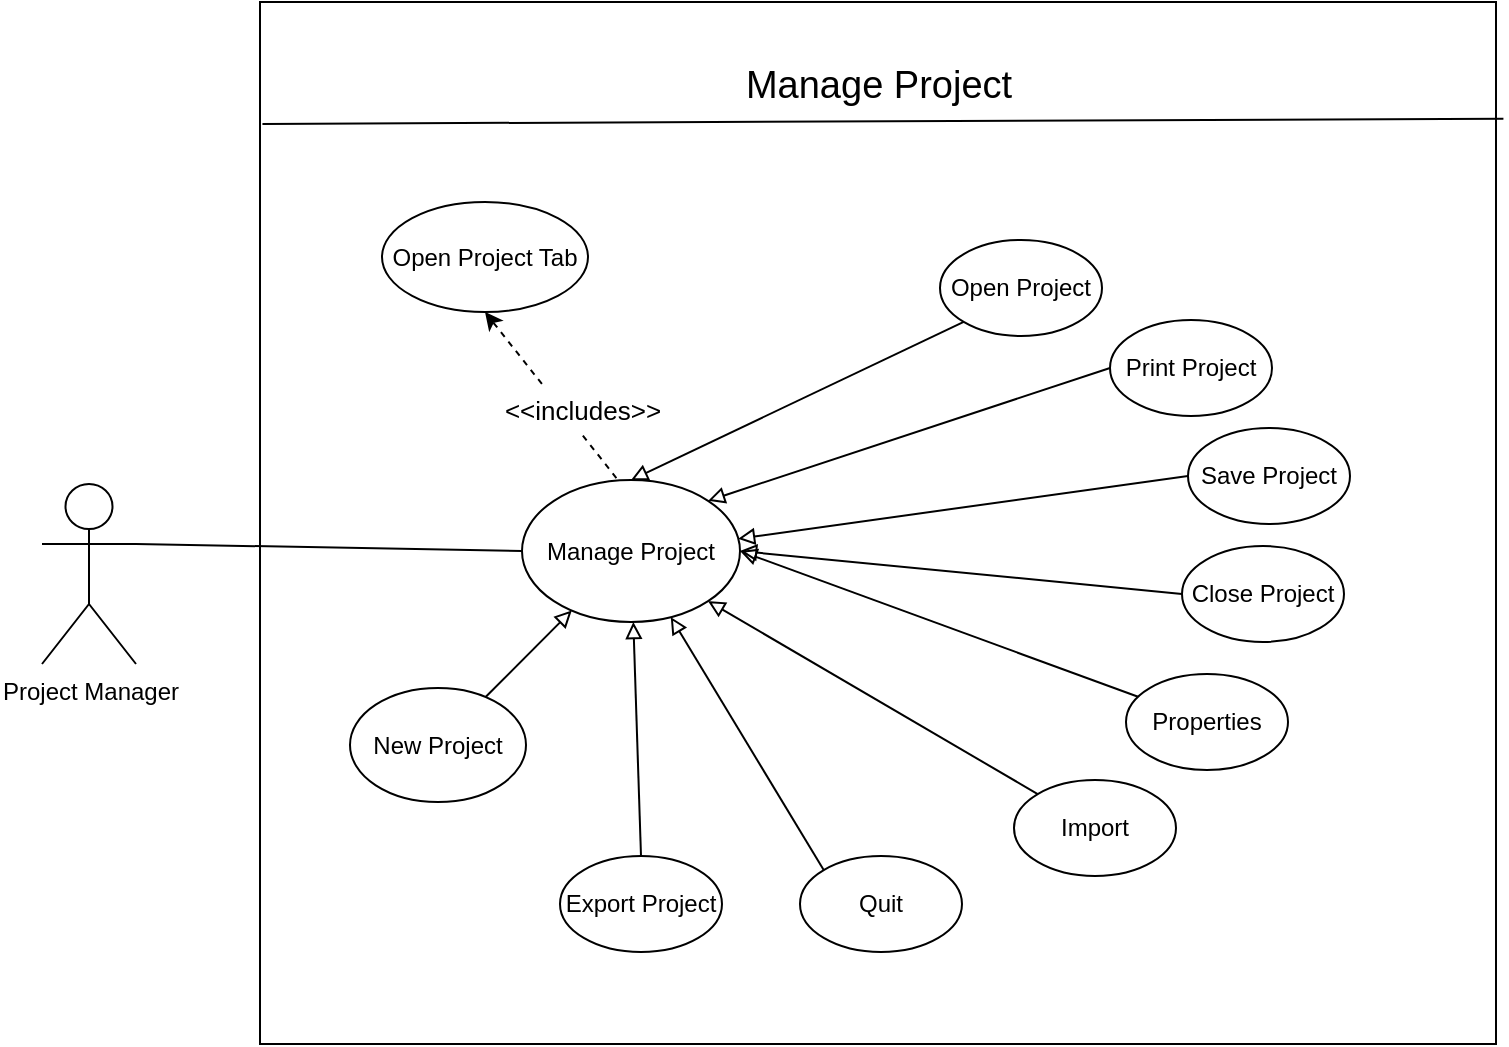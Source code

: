 <mxfile version="20.3.0" type="device"><diagram id="WQE2gf5PUEHmvJgBYvMa" name="Página-1"><mxGraphModel dx="1054" dy="664" grid="0" gridSize="10" guides="1" tooltips="1" connect="1" arrows="1" fold="1" page="1" pageScale="1" pageWidth="827" pageHeight="1169" math="0" shadow="0"><root><mxCell id="0"/><mxCell id="1" parent="0"/><mxCell id="ZijOGDXZmmeB0-icfJv_-1" value="" style="rounded=0;whiteSpace=wrap;html=1;fillColor=none;" parent="1" vertex="1"><mxGeometry x="169" y="124" width="618" height="521" as="geometry"/></mxCell><mxCell id="ZijOGDXZmmeB0-icfJv_-2" value="Project Manager" style="shape=umlActor;verticalLabelPosition=bottom;verticalAlign=top;html=1;outlineConnect=0;fillColor=none;" parent="1" vertex="1"><mxGeometry x="60" y="365" width="47" height="90" as="geometry"/></mxCell><mxCell id="ZijOGDXZmmeB0-icfJv_-3" value="New Project" style="ellipse;whiteSpace=wrap;html=1;fillColor=none;" parent="1" vertex="1"><mxGeometry x="214" y="467" width="88" height="57" as="geometry"/></mxCell><mxCell id="ZijOGDXZmmeB0-icfJv_-4" value="Open Project" style="ellipse;whiteSpace=wrap;html=1;fillColor=none;" parent="1" vertex="1"><mxGeometry x="509" y="243" width="81" height="48" as="geometry"/></mxCell><mxCell id="ZijOGDXZmmeB0-icfJv_-5" value="Save Project&lt;span style=&quot;color: rgba(0, 0, 0, 0); font-family: monospace; font-size: 0px; text-align: start;&quot;&gt;%3CmxGraphModel%3E%3Croot%3E%3CmxCell%20id%3D%220%22%2F%3E%3CmxCell%20id%3D%221%22%20parent%3D%220%22%2F%3E%3CmxCell%20id%3D%222%22%20value%3D%22Open%20Project%22%20style%3D%22ellipse%3BwhiteSpace%3Dwrap%3Bhtml%3D1%3BfillColor%3Dnone%3B%22%20vertex%3D%221%22%20parent%3D%221%22%3E%3CmxGeometry%20x%3D%22328%22%20y%3D%22324%22%20width%3D%2281%22%20height%3D%2248%22%20as%3D%22geometry%22%2F%3E%3C%2FmxCell%3E%3C%2Froot%3E%3C%2FmxGraphModel%3E&lt;/span&gt;" style="ellipse;whiteSpace=wrap;html=1;fillColor=none;" parent="1" vertex="1"><mxGeometry x="633" y="337" width="81" height="48" as="geometry"/></mxCell><mxCell id="ZijOGDXZmmeB0-icfJv_-6" value="Quit" style="ellipse;whiteSpace=wrap;html=1;fillColor=none;" parent="1" vertex="1"><mxGeometry x="439" y="551" width="81" height="48" as="geometry"/></mxCell><mxCell id="ZijOGDXZmmeB0-icfJv_-7" value="Close Project" style="ellipse;whiteSpace=wrap;html=1;fillColor=none;" parent="1" vertex="1"><mxGeometry x="630" y="396" width="81" height="48" as="geometry"/></mxCell><mxCell id="ZijOGDXZmmeB0-icfJv_-9" value="Import" style="ellipse;whiteSpace=wrap;html=1;fillColor=none;" parent="1" vertex="1"><mxGeometry x="546" y="513" width="81" height="48" as="geometry"/></mxCell><mxCell id="ZijOGDXZmmeB0-icfJv_-10" value="Print Project" style="ellipse;whiteSpace=wrap;html=1;fillColor=none;" parent="1" vertex="1"><mxGeometry x="594" y="283" width="81" height="48" as="geometry"/></mxCell><mxCell id="ZijOGDXZmmeB0-icfJv_-11" value="Properties" style="ellipse;whiteSpace=wrap;html=1;fillColor=none;" parent="1" vertex="1"><mxGeometry x="602" y="460" width="81" height="48" as="geometry"/></mxCell><mxCell id="ZijOGDXZmmeB0-icfJv_-16" value="Export Project" style="ellipse;whiteSpace=wrap;html=1;fillColor=none;" parent="1" vertex="1"><mxGeometry x="319" y="551" width="81" height="48" as="geometry"/></mxCell><mxCell id="2d7oUgL0h0ORFccCKp3b-76" value="" style="endArrow=none;html=1;rounded=0;fontSize=19;exitX=1.006;exitY=0.112;exitDx=0;exitDy=0;exitPerimeter=0;entryX=0.002;entryY=0.117;entryDx=0;entryDy=0;entryPerimeter=0;" parent="1" source="ZijOGDXZmmeB0-icfJv_-1" target="ZijOGDXZmmeB0-icfJv_-1" edge="1"><mxGeometry width="50" height="50" relative="1" as="geometry"><mxPoint x="-160.76" y="291.9" as="sourcePoint"/><mxPoint x="146" y="198" as="targetPoint"/></mxGeometry></mxCell><mxCell id="2d7oUgL0h0ORFccCKp3b-77" value="&lt;span style=&quot;font-size: 19px;&quot;&gt;Manage Project&lt;/span&gt;" style="text;html=1;align=center;verticalAlign=middle;resizable=0;points=[];autosize=1;strokeColor=none;fillColor=none;" parent="1" vertex="1"><mxGeometry x="402.5" y="148" width="151" height="35" as="geometry"/></mxCell><mxCell id="2d7oUgL0h0ORFccCKp3b-87" value="" style="endArrow=none;html=1;rounded=0;fontSize=19;entryX=0;entryY=0.5;entryDx=0;entryDy=0;exitX=1;exitY=0.333;exitDx=0;exitDy=0;exitPerimeter=0;" parent="1" source="ZijOGDXZmmeB0-icfJv_-2" target="VzplByb8lwF_3E_1sKl0-1" edge="1"><mxGeometry width="50" height="50" relative="1" as="geometry"><mxPoint x="187" y="475" as="sourcePoint"/><mxPoint x="289.701" y="332.531" as="targetPoint"/></mxGeometry></mxCell><mxCell id="VzplByb8lwF_3E_1sKl0-1" value="Manage Project" style="ellipse;whiteSpace=wrap;html=1;fillColor=none;" parent="1" vertex="1"><mxGeometry x="300" y="363" width="109" height="71" as="geometry"/></mxCell><mxCell id="VzplByb8lwF_3E_1sKl0-2" value="Open Project Tab" style="ellipse;whiteSpace=wrap;html=1;fillColor=none;" parent="1" vertex="1"><mxGeometry x="230" y="224" width="103" height="55" as="geometry"/></mxCell><mxCell id="VzplByb8lwF_3E_1sKl0-4" value="" style="endArrow=classic;html=1;rounded=0;fontSize=19;entryX=0.5;entryY=1;entryDx=0;entryDy=0;exitX=0.433;exitY=-0.014;exitDx=0;exitDy=0;dashed=1;exitPerimeter=0;" parent="1" source="VzplByb8lwF_3E_1sKl0-1" target="VzplByb8lwF_3E_1sKl0-2" edge="1"><mxGeometry width="50" height="50" relative="1" as="geometry"><mxPoint x="276" y="259" as="sourcePoint"/><mxPoint x="74.5" y="294" as="targetPoint"/></mxGeometry></mxCell><mxCell id="VzplByb8lwF_3E_1sKl0-5" value="&lt;font style=&quot;font-size: 13px;&quot;&gt;&amp;lt;&amp;lt;includes&amp;gt;&amp;gt;&lt;/font&gt;" style="edgeLabel;html=1;align=center;verticalAlign=middle;resizable=0;points=[];fontSize=19;" parent="VzplByb8lwF_3E_1sKl0-4" vertex="1" connectable="0"><mxGeometry x="-0.469" relative="1" as="geometry"><mxPoint y="-13" as="offset"/></mxGeometry></mxCell><mxCell id="VzplByb8lwF_3E_1sKl0-6" value="" style="endArrow=block;html=1;rounded=0;exitX=0.5;exitY=0;exitDx=0;exitDy=0;endFill=0;" parent="1" source="ZijOGDXZmmeB0-icfJv_-16" target="VzplByb8lwF_3E_1sKl0-1" edge="1"><mxGeometry width="50" height="50" relative="1" as="geometry"><mxPoint x="422" y="328" as="sourcePoint"/><mxPoint x="472" y="278" as="targetPoint"/></mxGeometry></mxCell><mxCell id="VzplByb8lwF_3E_1sKl0-7" value="" style="endArrow=block;html=1;rounded=0;endFill=0;" parent="1" source="ZijOGDXZmmeB0-icfJv_-3" target="VzplByb8lwF_3E_1sKl0-1" edge="1"><mxGeometry width="50" height="50" relative="1" as="geometry"><mxPoint x="369.5" y="561" as="sourcePoint"/><mxPoint x="365.667" y="443.992" as="targetPoint"/></mxGeometry></mxCell><mxCell id="VzplByb8lwF_3E_1sKl0-8" value="" style="endArrow=block;html=1;rounded=0;exitX=0;exitY=0;exitDx=0;exitDy=0;endFill=0;" parent="1" source="ZijOGDXZmmeB0-icfJv_-6" target="VzplByb8lwF_3E_1sKl0-1" edge="1"><mxGeometry width="50" height="50" relative="1" as="geometry"><mxPoint x="379.5" y="571" as="sourcePoint"/><mxPoint x="375.667" y="453.992" as="targetPoint"/></mxGeometry></mxCell><mxCell id="VzplByb8lwF_3E_1sKl0-9" value="" style="endArrow=block;html=1;rounded=0;exitX=0;exitY=0;exitDx=0;exitDy=0;endFill=0;entryX=1;entryY=1;entryDx=0;entryDy=0;" parent="1" source="ZijOGDXZmmeB0-icfJv_-9" target="VzplByb8lwF_3E_1sKl0-1" edge="1"><mxGeometry width="50" height="50" relative="1" as="geometry"><mxPoint x="389.5" y="581" as="sourcePoint"/><mxPoint x="385.667" y="463.992" as="targetPoint"/></mxGeometry></mxCell><mxCell id="VzplByb8lwF_3E_1sKl0-10" value="" style="endArrow=block;html=1;rounded=0;endFill=0;entryX=1;entryY=0.5;entryDx=0;entryDy=0;" parent="1" source="ZijOGDXZmmeB0-icfJv_-11" target="VzplByb8lwF_3E_1sKl0-1" edge="1"><mxGeometry width="50" height="50" relative="1" as="geometry"><mxPoint x="399.5" y="591" as="sourcePoint"/><mxPoint x="395.667" y="473.992" as="targetPoint"/></mxGeometry></mxCell><mxCell id="VzplByb8lwF_3E_1sKl0-11" value="" style="endArrow=block;html=1;rounded=0;exitX=0;exitY=0.5;exitDx=0;exitDy=0;endFill=0;entryX=1;entryY=0.5;entryDx=0;entryDy=0;" parent="1" source="ZijOGDXZmmeB0-icfJv_-7" target="VzplByb8lwF_3E_1sKl0-1" edge="1"><mxGeometry width="50" height="50" relative="1" as="geometry"><mxPoint x="409.5" y="601" as="sourcePoint"/><mxPoint x="405.667" y="483.992" as="targetPoint"/></mxGeometry></mxCell><mxCell id="VzplByb8lwF_3E_1sKl0-12" value="" style="endArrow=block;html=1;rounded=0;exitX=0;exitY=1;exitDx=0;exitDy=0;endFill=0;entryX=0.5;entryY=0;entryDx=0;entryDy=0;" parent="1" source="ZijOGDXZmmeB0-icfJv_-4" target="VzplByb8lwF_3E_1sKl0-1" edge="1"><mxGeometry width="50" height="50" relative="1" as="geometry"><mxPoint x="419.5" y="611" as="sourcePoint"/><mxPoint x="415.667" y="493.992" as="targetPoint"/></mxGeometry></mxCell><mxCell id="VzplByb8lwF_3E_1sKl0-13" value="" style="endArrow=block;html=1;rounded=0;exitX=0;exitY=0.5;exitDx=0;exitDy=0;endFill=0;entryX=1;entryY=0;entryDx=0;entryDy=0;" parent="1" source="ZijOGDXZmmeB0-icfJv_-10" target="VzplByb8lwF_3E_1sKl0-1" edge="1"><mxGeometry width="50" height="50" relative="1" as="geometry"><mxPoint x="429.5" y="621" as="sourcePoint"/><mxPoint x="425.667" y="503.992" as="targetPoint"/></mxGeometry></mxCell><mxCell id="VzplByb8lwF_3E_1sKl0-14" value="" style="endArrow=block;html=1;rounded=0;exitX=0;exitY=0.5;exitDx=0;exitDy=0;endFill=0;entryX=0.991;entryY=0.414;entryDx=0;entryDy=0;entryPerimeter=0;" parent="1" source="ZijOGDXZmmeB0-icfJv_-5" target="VzplByb8lwF_3E_1sKl0-1" edge="1"><mxGeometry width="50" height="50" relative="1" as="geometry"><mxPoint x="439.5" y="631" as="sourcePoint"/><mxPoint x="435.667" y="513.992" as="targetPoint"/></mxGeometry></mxCell></root></mxGraphModel></diagram></mxfile>